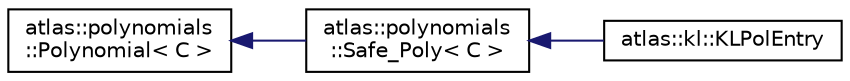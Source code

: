 digraph "Graphical Class Hierarchy"
{
  edge [fontname="Helvetica",fontsize="10",labelfontname="Helvetica",labelfontsize="10"];
  node [fontname="Helvetica",fontsize="10",shape=record];
  rankdir="LR";
  Node1 [label="atlas::polynomials\l::Polynomial\< C \>",height=0.2,width=0.4,color="black", fillcolor="white", style="filled",URL="$classatlas_1_1polynomials_1_1Polynomial.html",tooltip="Polynomials with coefficients in |C|. "];
  Node1 -> Node2 [dir="back",color="midnightblue",fontsize="10",style="solid",fontname="Helvetica"];
  Node2 [label="atlas::polynomials\l::Safe_Poly\< C \>",height=0.2,width=0.4,color="black", fillcolor="white", style="filled",URL="$classatlas_1_1polynomials_1_1Safe__Poly.html"];
  Node2 -> Node3 [dir="back",color="midnightblue",fontsize="10",style="solid",fontname="Helvetica"];
  Node3 [label="atlas::kl::KLPolEntry",height=0.2,width=0.4,color="black", fillcolor="white", style="filled",URL="$classatlas_1_1kl_1_1KLPolEntry.html"];
}
